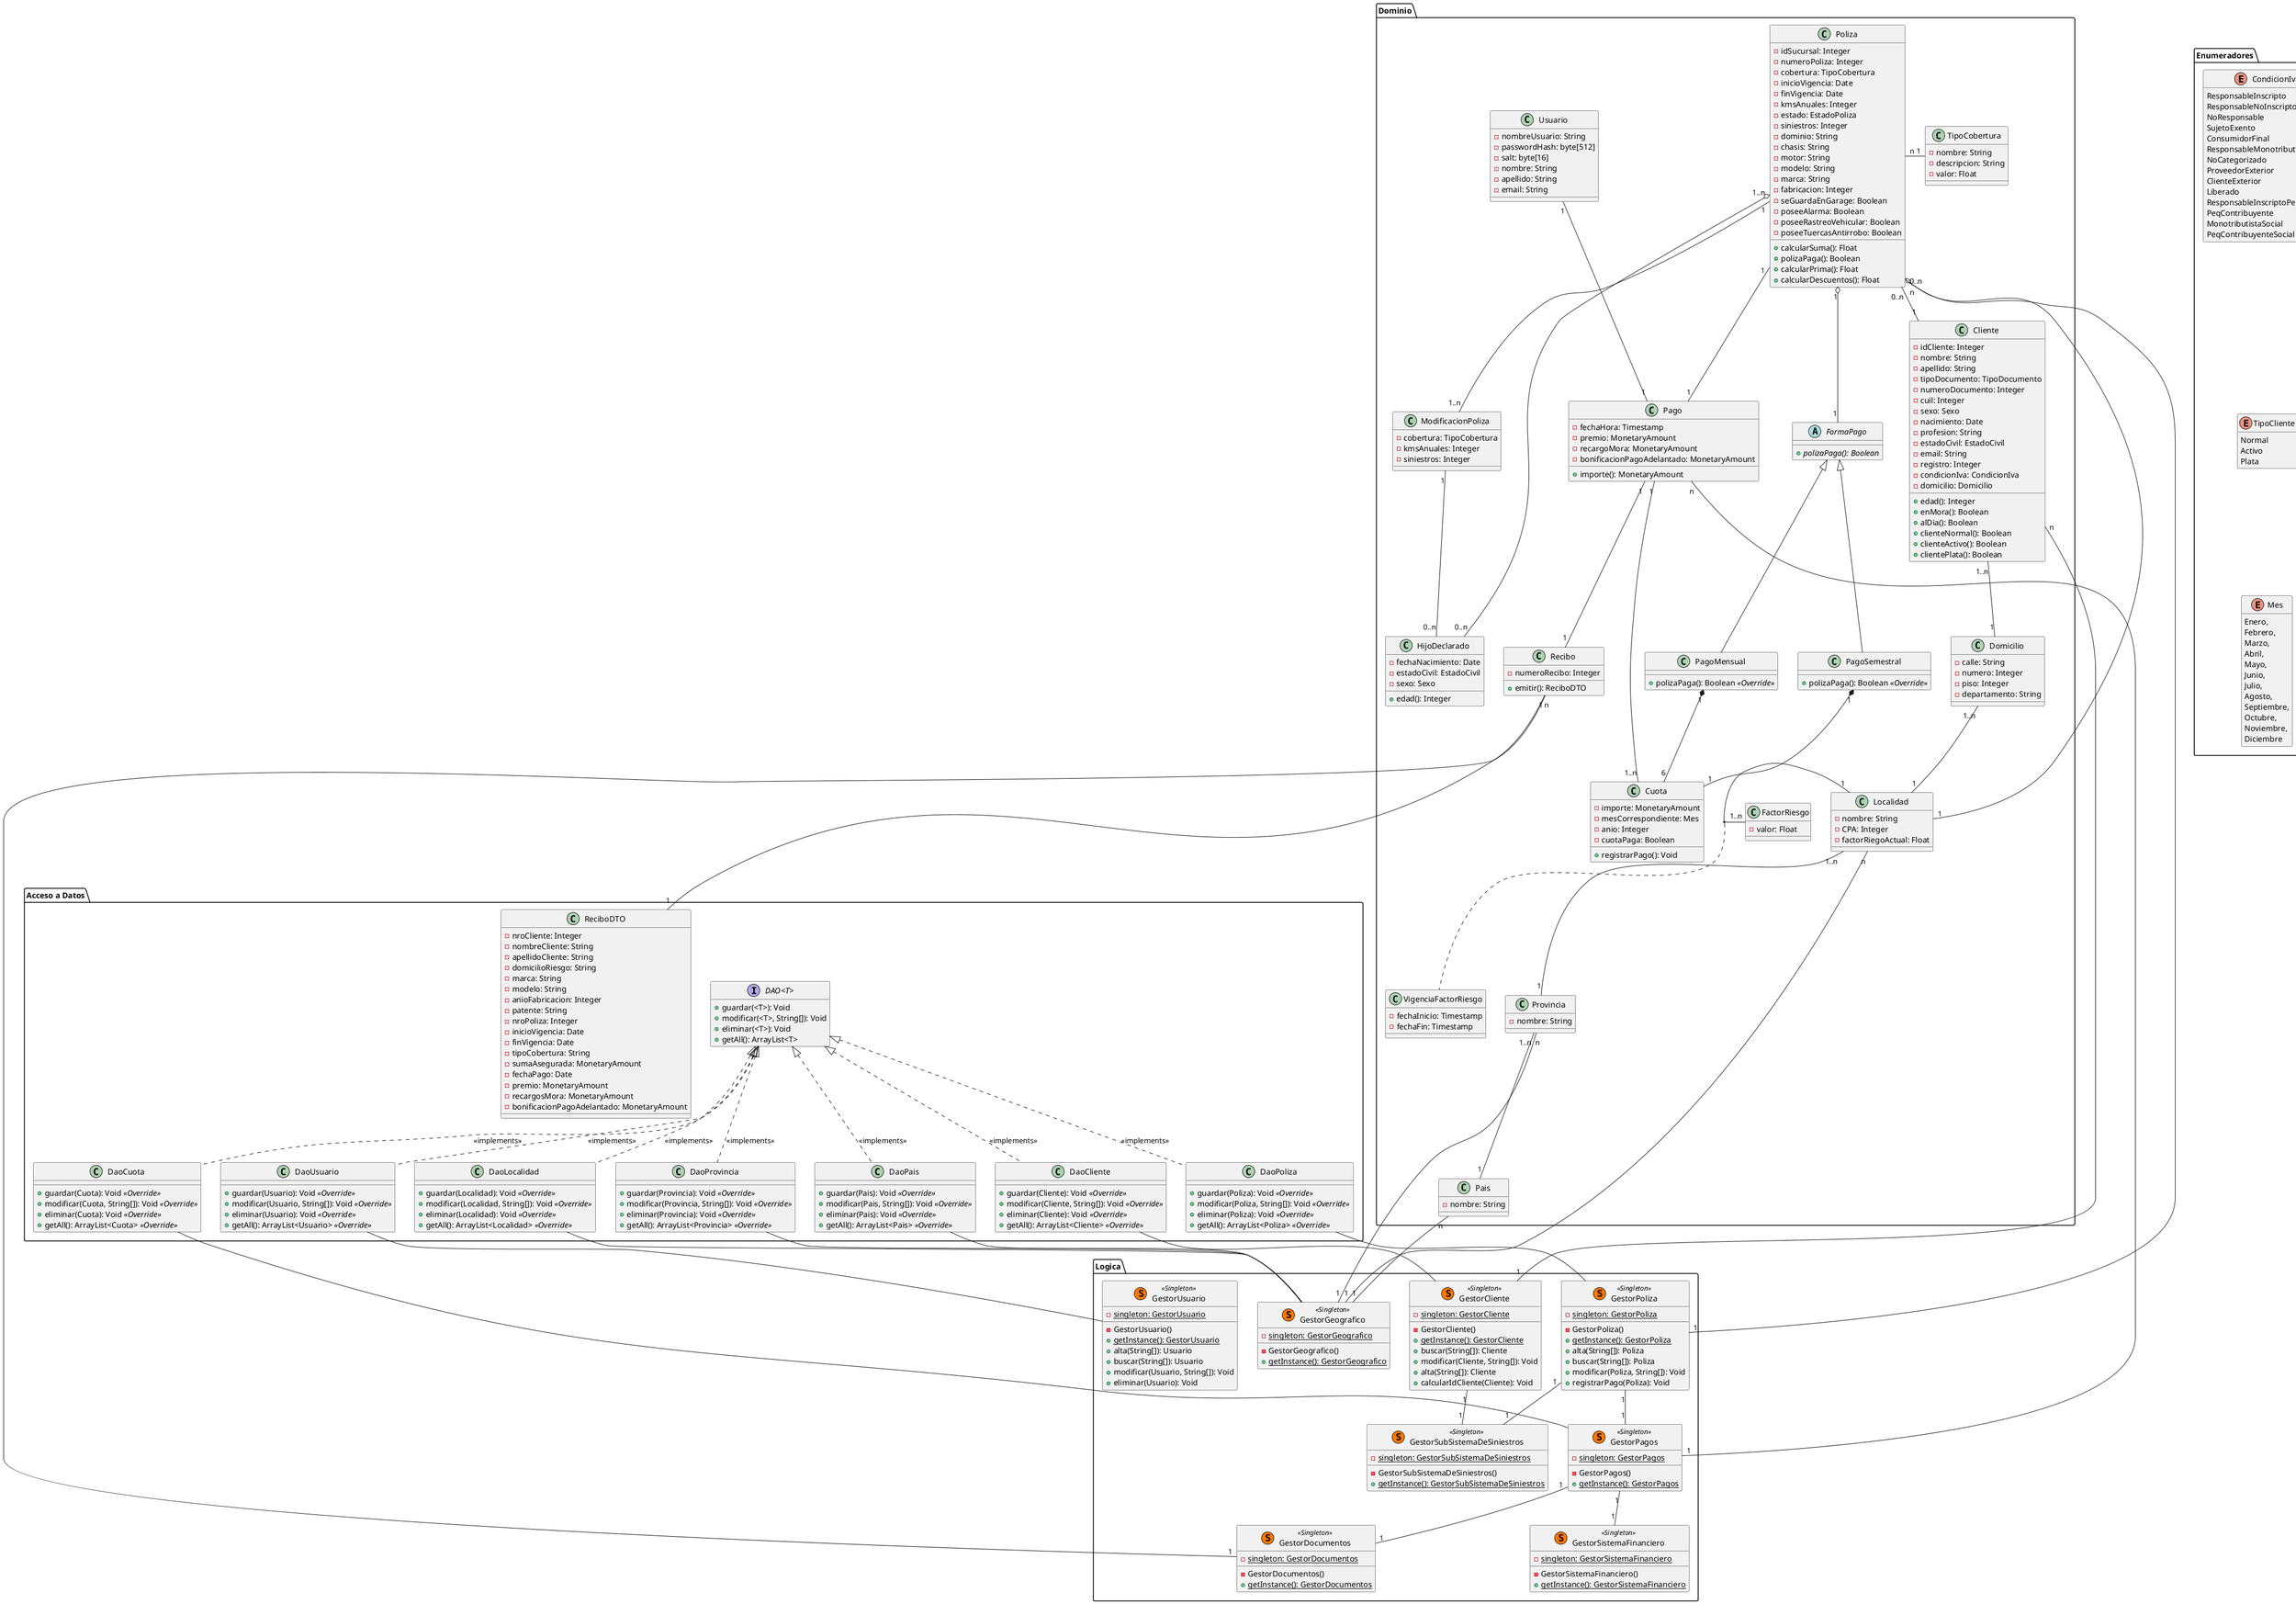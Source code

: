 @startUML

hide enum methods
hide interface attributes

package Dominio{
    class Poliza {
        -idSucursal: Integer
        -numeroPoliza: Integer
        -cobertura: TipoCobertura
        -inicioVigencia: Date
        -finVigencia: Date
        -kmsAnuales: Integer
        -estado: EstadoPoliza
        -siniestros: Integer
        -dominio: String
        -chasis: String
        -motor: String
        -modelo: String
        -marca: String
        -fabricacion: Integer
	    -seGuardaEnGarage: Boolean
	    -poseeAlarma: Boolean
	    -poseeRastreoVehicular: Boolean
	    -poseeTuercasAntirrobo: Boolean
        +calcularSuma(): Float
        +polizaPaga(): Boolean
        +calcularPrima(): Float
        +calcularDescuentos(): Float
    }
    
    class ModificacionPoliza {
        -cobertura: TipoCobertura
        -kmsAnuales: Integer
        -siniestros: Integer
    }
    
    /'class Cobrador {
        +registrarPago(Poliza): Void
    }
    
    class ProductorSeguros {
        +altaCliente(String[]): Cliente
        +modificaCliente(String[], Cliente): Void
        +buscarCliente(String[]): Cliente
        +consultarCliente(Cliente): Void
        +bajaCliente(Cliente): Void
        +altaPoliza(String[]): Poliza
        +modificarPoliza(String[], Poliza): Void
        +bajaPoliza(Poliza): Void
    }
    
    class Gerente {
        generarPropuestasRenovacion(): Void
        generarInforme(): Void
    }
    '/
    class Cliente {
        -idCliente: Integer
        -nombre: String
        -apellido: String
        -tipoDocumento: TipoDocumento
        -numeroDocumento: Integer
        -cuil: Integer
        -sexo: Sexo
        -nacimiento: Date
        -profesion: String
        -estadoCivil: EstadoCivil
        -email: String
        -registro: Integer
        -condicionIva: CondicionIva
        -domicilio: Domicilio
        +edad(): Integer
        +enMora(): Boolean
        +alDia(): Boolean
        +clienteNormal(): Boolean
        +clienteActivo(): Boolean
        +clientePlata(): Boolean
    }

    class HijoDeclarado {
        -fechaNacimiento: Date
        -estadoCivil: EstadoCivil
        -sexo: Sexo
        +edad(): Integer
    }

    class Domicilio {
        -calle: String
        -numero: Integer
        -piso: Integer
        -departamento: String
    }

    /'abstract EstadoPoliza {
        +handle(): Void
        +generada(): Boolean
        +suspendida(): Boolean
        +vigente(): Boolean
        +finalizada(): Boolean
    }

    class PolizaGenerada {
        +generada(): Boolean //<<Override>>// 
    }
    
    class PolizaSuspendida{
        +suspendida(): Boolean //<<Override>>//
    }
    
    class PolizaVigente{
        +vigente(): Boolean //<<Override>>//
    }
    
    class PolizaFinalizada{
        +finalizada(): Boolean //<<Override>>//
    }'/
    
    abstract FormaPago {
        +{abstract}polizaPaga(): Boolean
    }
    
    class PagoMensual {
        +polizaPaga(): Boolean //<<Override>>//
    }
    
    class PagoSemestral {
        +polizaPaga(): Boolean //<<Override>>//
    }
    
    class Cuota {
        -importe: MonetaryAmount
		-mesCorrespondiente: Mes
		-anio: Integer
        -cuotaPaga: Boolean
        +registrarPago(): Void
    }
    

	class Localidad {
		-nombre: String
		-CPA: Integer
		-factorRiegoActual: Float
	}
	
	class FactorRiesgo{
		-valor: Float
	}
	
	class VigenciaFactorRiesgo{
		-fechaInicio: Timestamp
		-fechaFin: Timestamp
	}
	Localidad "1" -  "1..n" FactorRiesgo
	(Localidad, FactorRiesgo) . VigenciaFactorRiesgo

	class Provincia {
		-nombre: String
	}
	class Pais {
		-nombre: String
	}

    class Usuario {
	    -nombreUsuario: String
	    -passwordHash: byte[512]
	    -salt: byte[16]
	    -nombre: String
	    -apellido: String
	    -email: String
    }
	
	class TipoCobertura{
		-nombre: String
		-descripcion: String
		-valor: Float
	}
	
	class Pago{
		-fechaHora: Timestamp
		-premio: MonetaryAmount
		-recargoMora: MonetaryAmount
		-bonificacionPagoAdelantado: MonetaryAmount
		+importe(): MonetaryAmount
	}
	
	class Recibo{
		-numeroRecibo: Integer
		+emitir(): ReciboDTO
	}
	
    Cliente "1" -up- "0..n" Poliza
    Cliente "1..n" -- "1" Domicilio
    
    /'Usuario <-- Cobrador: <<is role of>>
    Usuario <-- ProductorSeguros: <<is role of>>
    Usuario <-- Gerente: <<is role of>>
	'/
   
    Poliza "0..n" o-- "1" Localidad
    Poliza "1..n" o-- "0..n" HijoDeclarado
    Poliza "1" o-- "1" FormaPago
    Poliza "1" -- "1..n" ModificacionPoliza
	Poliza "n" -right- "1" TipoCobertura
    
    ModificacionPoliza "1" -- "0..n" HijoDeclarado

    /'Poliza .. EstadoPoliza
    EstadoPoliza <|-- PolizaVigente
    EstadoPoliza <|-- PolizaGenerada
    EstadoPoliza <|-- PolizaSuspendida
    EstadoPoliza <|-- PolizaFinalizada'/
    
    FormaPago <|-- PagoMensual
    FormaPago <|-- PagoSemestral
    
    PagoMensual "1" *-- "6" Cuota
    PagoSemestral "1" *-- "1" Cuota

    Domicilio "1..n" -- "1" Localidad
	Localidad "1..n" -- "1" Provincia
	Provincia "1..n" -- "1" Pais
	
	Pago "1" -- "1..n" Cuota
	Pago "1" -- "1" Recibo
	Poliza "1" -- "1" Pago
	Usuario "1" -- "1" Pago
}

package "Acceso a Datos"{
    interface "DAO<T>" {
        +guardar(<T>): Void
        +modificar(<T>, String[]): Void
        +eliminar(<T>): Void
        +getAll(): ArrayList<T>
    }
    
    class DaoCliente{
        +guardar(Cliente): Void //<<Override>>//
        +modificar(Cliente, String[]): Void //<<Override>>//
        +eliminar(Cliente): Void //<<Override>>//
        +getAll(): ArrayList<Cliente> //<<Override>>//
    }
    
    class DaoPoliza{
        +guardar(Poliza): Void //<<Override>>//
        +modificar(Poliza, String[]): Void //<<Override>>//
        +eliminar(Poliza): Void //<<Override>>//
        +getAll(): ArrayList<Poliza> //<<Override>>//
    }
    
    class DaoUsuario{
        +guardar(Usuario): Void //<<Override>>//
        +modificar(Usuario, String[]): Void //<<Override>>//
        +eliminar(Usuario): Void //<<Override>>//
        +getAll(): ArrayList<Usuario> //<<Override>>//
    }

    class DaoLocalidad{
        +guardar(Localidad): Void //<<Override>>//
        +modificar(Localidad, String[]): Void //<<Override>>//
        +eliminar(Localidad): Void //<<Override>>//
        +getAll(): ArrayList<Localidad> //<<Override>>//
    }
    
    class DaoProvincia{
        +guardar(Provincia): Void //<<Override>>//
        +modificar(Provincia, String[]): Void //<<Override>>//
        +eliminar(Provincia): Void //<<Override>>//
        +getAll(): ArrayList<Provincia> //<<Override>>//
    }
    
    class DaoPais{
        +guardar(Pais): Void //<<Override>>//
        +modificar(Pais, String[]): Void //<<Override>>//
        +eliminar(Pais): Void //<<Override>>//
        +getAll(): ArrayList<Pais> //<<Override>>//
    }
    
    class DaoCuota
    {
        +guardar(Cuota): Void //<<Override>>//
        +modificar(Cuota, String[]): Void //<<Override>>//
        +eliminar(Cuota): Void //<<Override>>//
        +getAll(): ArrayList<Cuota> //<<Override>>//
    }
    
    class ReciboDTO {
		-nroCliente: Integer
		-nombreCliente: String
		-apellidoCliente: String
		-domicilioRiesgo: String
		-marca: String
		-modelo: String
		-anioFabricacion: Integer
		-patente: String
		-nroPoliza: Integer
		-inicioVigencia: Date
		-finVigencia: Date
		-tipoCobertura: String
		-sumaAsegurada: MonetaryAmount
		-fechaPago: Date
		-premio: MonetaryAmount
		-recargosMora: MonetaryAmount
		-bonificacionPagoAdelantado: MonetaryAmount
	}
	
    "DAO<T>" <|.. DaoPoliza: <<implements>>
    "DAO<T>" <|.. DaoCliente: <<implements>>
    "DAO<T>" <|.. DaoUsuario: <<implements>>
    "DAO<T>" <|.. DaoLocalidad: <<implements>>
    "DAO<T>" <|.. DaoProvincia: <<implements>>
    "DAO<T>" <|.. DaoPais: <<implements>>
    "DAO<T>" <|.. DaoCuota: <<implements>>
}

package Logica{
    class GestorCliente <<(S, #FF7700) Singleton>> {
        -{static} singleton: GestorCliente
        -GestorCliente()
        +{static} getInstance(): GestorCliente
        +buscar(String[]): Cliente 
        +modificar(Cliente, String[]): Void
        +alta(String[]): Cliente
        +calcularIdCliente(Cliente): Void
    }
    
    class GestorPoliza <<(S, #FF7700) Singleton>> {
        -{static} singleton: GestorPoliza
        -GestorPoliza()
        +{static} getInstance(): GestorPoliza
        +alta(String[]): Poliza
        +buscar(String[]): Poliza
        +modificar(Poliza, String[]): Void
        +registrarPago(Poliza): Void
    }

    class GestorUsuario <<(S, #FF7700) Singleton>> {
        -{static} singleton: GestorUsuario
        -GestorUsuario()
        +{static} getInstance(): GestorUsuario
        +alta(String[]): Usuario
        +buscar(String[]): Usuario
        +modificar(Usuario, String[]): Void
        +eliminar(Usuario): Void
    }
    
    class GestorSubSistemaDeSiniestros <<(S, #FF7700) Singleton>> {
        -{static} singleton: GestorSubSistemaDeSiniestros
        -GestorSubSistemaDeSiniestros()
        +{static} getInstance(): GestorSubSistemaDeSiniestros 
    }

	class GestorSistemaFinanciero <<(S, #FF7700) Singleton>> {
        -{static} singleton: GestorSistemaFinanciero
        -GestorSistemaFinanciero()
        +{static} getInstance(): GestorSistemaFinanciero
    }
	class GestorGeografico <<(S, #FF7700) Singleton>>{
		-{static} singleton: GestorGeografico
		-GestorGeografico()
		+{static} getInstance(): GestorGeografico
	}
	class GestorPagos <<(S, #FF7700) Singleton>>{
		-{static} singleton: GestorPagos
		-GestorPagos()
		+{static} getInstance(): GestorPagos
	}
	class GestorDocumentos <<(S, #FF7700) Singleton>>{
		-{static} singleton: GestorDocumentos
		-GestorDocumentos()
		+{static} getInstance(): GestorDocumentos
	}
}

package Enumeradores
{
    enum CondicionIva {
        ResponsableInscripto
        ResponsableNoInscripto
        NoResponsable
        SujetoExento
        ConsumidorFinal
        ResponsableMonotributo
        NoCategorizado
        ProveedorExterior
        ClienteExterior
        Liberado
        ResponsableInscriptoPercepcion
        PeqContribuyente
        MonotributistaSocial
        PeqContribuyenteSocial
    }
    
    enum EstadoPoliza {
        Generada
        Vigente
        Supendida
        Finalizada
    }

    enum TipoDocumento {
        DNI
        LU
        LC
        LE
    }
    
    enum TipoCliente {
        Normal
        Activo
        Plata
    }

    enum EstadoCivil{
        Soltero
        Casado
        Viudo
    }

    enum Sexo {
        Masculino
        Femenino
    }
    
    enum Mes {
        Enero,
        Febrero,
        Marzo,
        Abril,
        Mayo,
        Junio,
        Julio,
        Agosto,
        Septiembre,
        Octubre,
        Noviembre,
        Diciembre
    }
}


DaoCliente -- GestorCliente
DaoPoliza -- GestorPoliza
DaoUsuario -- GestorUsuario
DaoLocalidad -- GestorGeografico
DaoProvincia -- GestorGeografico
DaoPais -- GestorGeografico
DaoCuota -- GestorPagos
'Poliza -- ValorAutomovil'

'Relaciones entre clases y gestores'

Cliente "n" -- "1" GestorCliente
Localidad "n" -- "1" GestorGeografico
Provincia "n" -- "1" GestorGeografico
Pais "n" -- "1" GestorGeografico
Pago "n" -- "1" GestorPagos
Recibo "n" -- "1" GestorDocumentos
Poliza "n" -- "1" GestorPoliza

'Relaciones entredistintos gestores'

GestorPagos "1" -- "1" GestorDocumentos
GestorPoliza "1" -- "1" GestorPagos
GestorPoliza "1" -- "1" GestorSubSistemaDeSiniestros
GestorCliente "1" -- "1" GestorSubSistemaDeSiniestros
GestorPagos "1" -- "1" GestorSistemaFinanciero

Recibo "1" -- "1" ReciboDTO

@endUML
